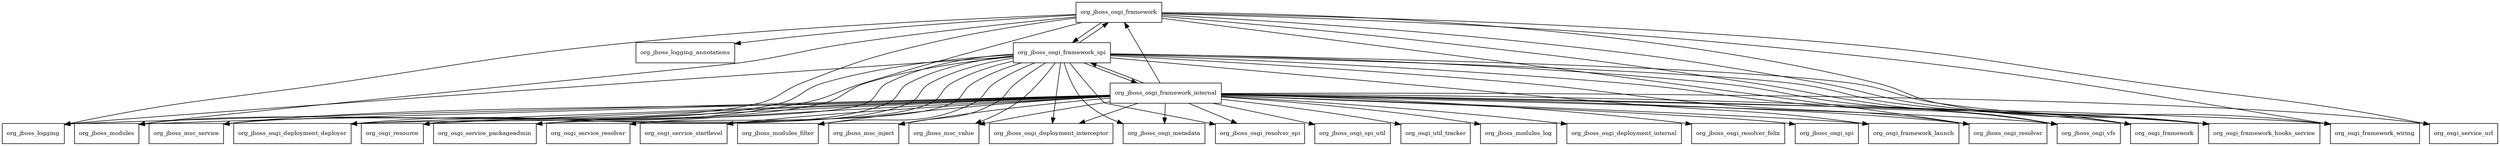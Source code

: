 digraph jbosgi_framework_core_2_1_0_Final_redhat_1_package_dependencies {
  node [shape = box, fontsize=10.0];
  org_jboss_osgi_framework -> org_jboss_logging;
  org_jboss_osgi_framework -> org_jboss_logging_annotations;
  org_jboss_osgi_framework -> org_jboss_modules;
  org_jboss_osgi_framework -> org_jboss_msc_service;
  org_jboss_osgi_framework -> org_jboss_osgi_deployment_deployer;
  org_jboss_osgi_framework -> org_jboss_osgi_framework_spi;
  org_jboss_osgi_framework -> org_jboss_osgi_resolver;
  org_jboss_osgi_framework -> org_jboss_osgi_vfs;
  org_jboss_osgi_framework -> org_osgi_framework;
  org_jboss_osgi_framework -> org_osgi_framework_hooks_service;
  org_jboss_osgi_framework -> org_osgi_framework_wiring;
  org_jboss_osgi_framework -> org_osgi_service_url;
  org_jboss_osgi_framework_internal -> org_jboss_logging;
  org_jboss_osgi_framework_internal -> org_jboss_modules;
  org_jboss_osgi_framework_internal -> org_jboss_modules_filter;
  org_jboss_osgi_framework_internal -> org_jboss_modules_log;
  org_jboss_osgi_framework_internal -> org_jboss_msc_inject;
  org_jboss_osgi_framework_internal -> org_jboss_msc_service;
  org_jboss_osgi_framework_internal -> org_jboss_msc_value;
  org_jboss_osgi_framework_internal -> org_jboss_osgi_deployment_deployer;
  org_jboss_osgi_framework_internal -> org_jboss_osgi_deployment_interceptor;
  org_jboss_osgi_framework_internal -> org_jboss_osgi_deployment_internal;
  org_jboss_osgi_framework_internal -> org_jboss_osgi_framework;
  org_jboss_osgi_framework_internal -> org_jboss_osgi_framework_spi;
  org_jboss_osgi_framework_internal -> org_jboss_osgi_metadata;
  org_jboss_osgi_framework_internal -> org_jboss_osgi_resolver;
  org_jboss_osgi_framework_internal -> org_jboss_osgi_resolver_felix;
  org_jboss_osgi_framework_internal -> org_jboss_osgi_resolver_spi;
  org_jboss_osgi_framework_internal -> org_jboss_osgi_spi;
  org_jboss_osgi_framework_internal -> org_jboss_osgi_spi_util;
  org_jboss_osgi_framework_internal -> org_jboss_osgi_vfs;
  org_jboss_osgi_framework_internal -> org_osgi_framework;
  org_jboss_osgi_framework_internal -> org_osgi_framework_hooks_service;
  org_jboss_osgi_framework_internal -> org_osgi_framework_launch;
  org_jboss_osgi_framework_internal -> org_osgi_framework_wiring;
  org_jboss_osgi_framework_internal -> org_osgi_resource;
  org_jboss_osgi_framework_internal -> org_osgi_service_packageadmin;
  org_jboss_osgi_framework_internal -> org_osgi_service_resolver;
  org_jboss_osgi_framework_internal -> org_osgi_service_startlevel;
  org_jboss_osgi_framework_internal -> org_osgi_service_url;
  org_jboss_osgi_framework_internal -> org_osgi_util_tracker;
  org_jboss_osgi_framework_spi -> org_jboss_logging;
  org_jboss_osgi_framework_spi -> org_jboss_modules;
  org_jboss_osgi_framework_spi -> org_jboss_modules_filter;
  org_jboss_osgi_framework_spi -> org_jboss_msc_inject;
  org_jboss_osgi_framework_spi -> org_jboss_msc_service;
  org_jboss_osgi_framework_spi -> org_jboss_msc_value;
  org_jboss_osgi_framework_spi -> org_jboss_osgi_deployment_deployer;
  org_jboss_osgi_framework_spi -> org_jboss_osgi_deployment_interceptor;
  org_jboss_osgi_framework_spi -> org_jboss_osgi_framework;
  org_jboss_osgi_framework_spi -> org_jboss_osgi_framework_internal;
  org_jboss_osgi_framework_spi -> org_jboss_osgi_metadata;
  org_jboss_osgi_framework_spi -> org_jboss_osgi_resolver;
  org_jboss_osgi_framework_spi -> org_jboss_osgi_resolver_spi;
  org_jboss_osgi_framework_spi -> org_jboss_osgi_vfs;
  org_jboss_osgi_framework_spi -> org_osgi_framework;
  org_jboss_osgi_framework_spi -> org_osgi_framework_hooks_service;
  org_jboss_osgi_framework_spi -> org_osgi_framework_launch;
  org_jboss_osgi_framework_spi -> org_osgi_framework_wiring;
  org_jboss_osgi_framework_spi -> org_osgi_resource;
  org_jboss_osgi_framework_spi -> org_osgi_service_packageadmin;
  org_jboss_osgi_framework_spi -> org_osgi_service_resolver;
  org_jboss_osgi_framework_spi -> org_osgi_service_startlevel;
}
